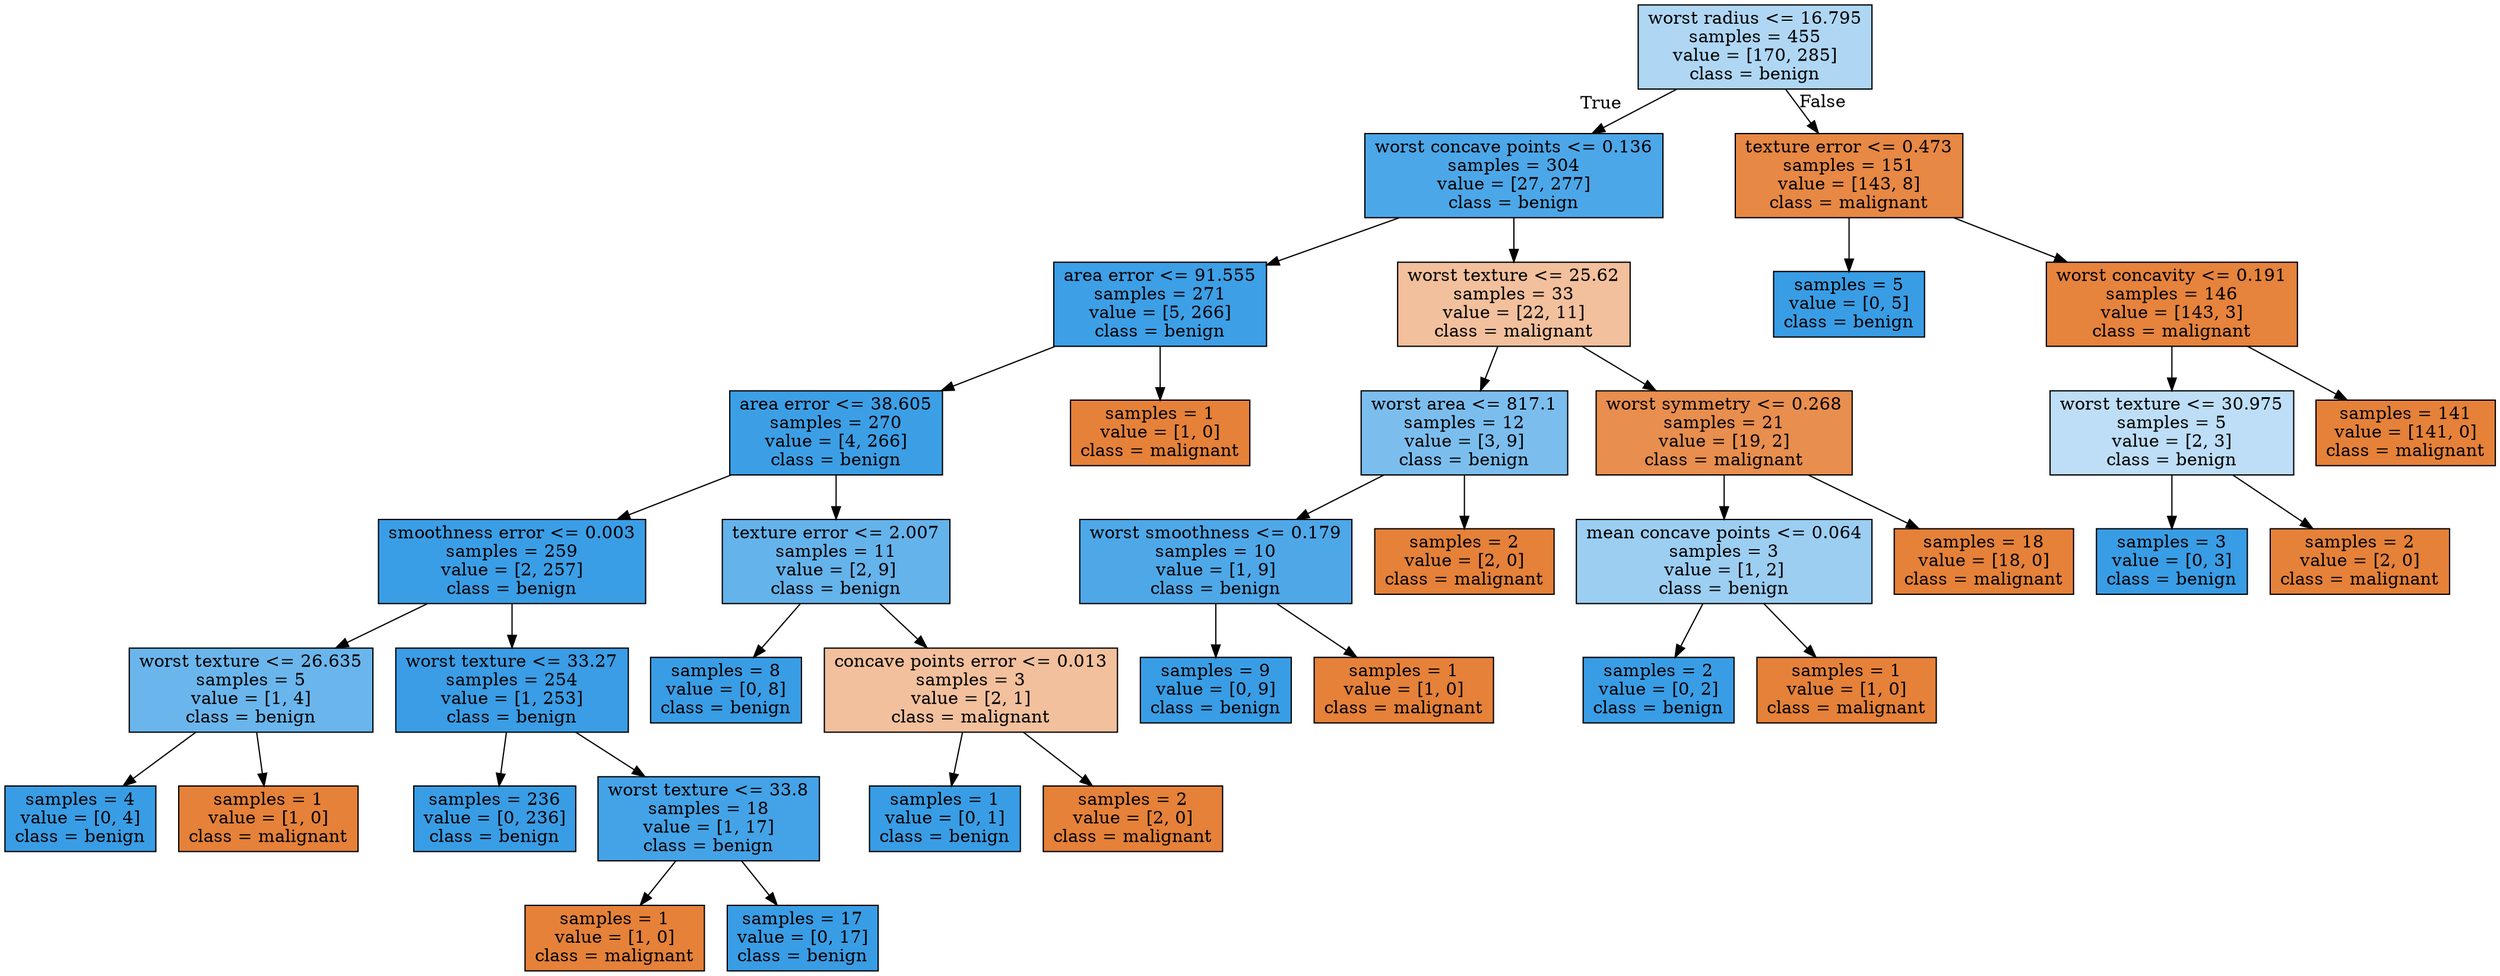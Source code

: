 digraph Tree {
node [shape=box, style="filled", color="black"] ;
0 [label="worst radius <= 16.795\nsamples = 455\nvalue = [170, 285]\nclass = benign", fillcolor="#399de567"] ;
1 [label="worst concave points <= 0.136\nsamples = 304\nvalue = [27, 277]\nclass = benign", fillcolor="#399de5e6"] ;
0 -> 1 [labeldistance=2.5, labelangle=45, headlabel="True"] ;
2 [label="area error <= 91.555\nsamples = 271\nvalue = [5, 266]\nclass = benign", fillcolor="#399de5fa"] ;
1 -> 2 ;
3 [label="area error <= 38.605\nsamples = 270\nvalue = [4, 266]\nclass = benign", fillcolor="#399de5fb"] ;
2 -> 3 ;
4 [label="smoothness error <= 0.003\nsamples = 259\nvalue = [2, 257]\nclass = benign", fillcolor="#399de5fd"] ;
3 -> 4 ;
5 [label="worst texture <= 26.635\nsamples = 5\nvalue = [1, 4]\nclass = benign", fillcolor="#399de5bf"] ;
4 -> 5 ;
6 [label="samples = 4\nvalue = [0, 4]\nclass = benign", fillcolor="#399de5ff"] ;
5 -> 6 ;
7 [label="samples = 1\nvalue = [1, 0]\nclass = malignant", fillcolor="#e58139ff"] ;
5 -> 7 ;
8 [label="worst texture <= 33.27\nsamples = 254\nvalue = [1, 253]\nclass = benign", fillcolor="#399de5fe"] ;
4 -> 8 ;
9 [label="samples = 236\nvalue = [0, 236]\nclass = benign", fillcolor="#399de5ff"] ;
8 -> 9 ;
10 [label="worst texture <= 33.8\nsamples = 18\nvalue = [1, 17]\nclass = benign", fillcolor="#399de5f0"] ;
8 -> 10 ;
11 [label="samples = 1\nvalue = [1, 0]\nclass = malignant", fillcolor="#e58139ff"] ;
10 -> 11 ;
12 [label="samples = 17\nvalue = [0, 17]\nclass = benign", fillcolor="#399de5ff"] ;
10 -> 12 ;
13 [label="texture error <= 2.007\nsamples = 11\nvalue = [2, 9]\nclass = benign", fillcolor="#399de5c6"] ;
3 -> 13 ;
14 [label="samples = 8\nvalue = [0, 8]\nclass = benign", fillcolor="#399de5ff"] ;
13 -> 14 ;
15 [label="concave points error <= 0.013\nsamples = 3\nvalue = [2, 1]\nclass = malignant", fillcolor="#e581397f"] ;
13 -> 15 ;
16 [label="samples = 1\nvalue = [0, 1]\nclass = benign", fillcolor="#399de5ff"] ;
15 -> 16 ;
17 [label="samples = 2\nvalue = [2, 0]\nclass = malignant", fillcolor="#e58139ff"] ;
15 -> 17 ;
18 [label="samples = 1\nvalue = [1, 0]\nclass = malignant", fillcolor="#e58139ff"] ;
2 -> 18 ;
19 [label="worst texture <= 25.62\nsamples = 33\nvalue = [22, 11]\nclass = malignant", fillcolor="#e581397f"] ;
1 -> 19 ;
20 [label="worst area <= 817.1\nsamples = 12\nvalue = [3, 9]\nclass = benign", fillcolor="#399de5aa"] ;
19 -> 20 ;
21 [label="worst smoothness <= 0.179\nsamples = 10\nvalue = [1, 9]\nclass = benign", fillcolor="#399de5e3"] ;
20 -> 21 ;
22 [label="samples = 9\nvalue = [0, 9]\nclass = benign", fillcolor="#399de5ff"] ;
21 -> 22 ;
23 [label="samples = 1\nvalue = [1, 0]\nclass = malignant", fillcolor="#e58139ff"] ;
21 -> 23 ;
24 [label="samples = 2\nvalue = [2, 0]\nclass = malignant", fillcolor="#e58139ff"] ;
20 -> 24 ;
25 [label="worst symmetry <= 0.268\nsamples = 21\nvalue = [19, 2]\nclass = malignant", fillcolor="#e58139e4"] ;
19 -> 25 ;
26 [label="mean concave points <= 0.064\nsamples = 3\nvalue = [1, 2]\nclass = benign", fillcolor="#399de57f"] ;
25 -> 26 ;
27 [label="samples = 2\nvalue = [0, 2]\nclass = benign", fillcolor="#399de5ff"] ;
26 -> 27 ;
28 [label="samples = 1\nvalue = [1, 0]\nclass = malignant", fillcolor="#e58139ff"] ;
26 -> 28 ;
29 [label="samples = 18\nvalue = [18, 0]\nclass = malignant", fillcolor="#e58139ff"] ;
25 -> 29 ;
30 [label="texture error <= 0.473\nsamples = 151\nvalue = [143, 8]\nclass = malignant", fillcolor="#e58139f1"] ;
0 -> 30 [labeldistance=2.5, labelangle=-45, headlabel="False"] ;
31 [label="samples = 5\nvalue = [0, 5]\nclass = benign", fillcolor="#399de5ff"] ;
30 -> 31 ;
32 [label="worst concavity <= 0.191\nsamples = 146\nvalue = [143, 3]\nclass = malignant", fillcolor="#e58139fa"] ;
30 -> 32 ;
33 [label="worst texture <= 30.975\nsamples = 5\nvalue = [2, 3]\nclass = benign", fillcolor="#399de555"] ;
32 -> 33 ;
34 [label="samples = 3\nvalue = [0, 3]\nclass = benign", fillcolor="#399de5ff"] ;
33 -> 34 ;
35 [label="samples = 2\nvalue = [2, 0]\nclass = malignant", fillcolor="#e58139ff"] ;
33 -> 35 ;
36 [label="samples = 141\nvalue = [141, 0]\nclass = malignant", fillcolor="#e58139ff"] ;
32 -> 36 ;
}
